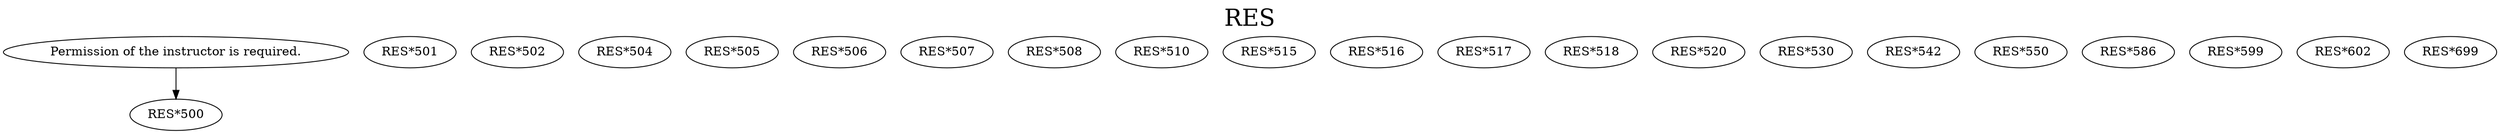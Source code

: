 digraph RES {
labelloc = "t";
label = "RES"
fontsize = 27;
"Permission of the instructor is required." -> "RES*500" [style=solid]
"RES*501"
"RES*502"
"RES*504"
"RES*505"
"RES*506"
"RES*507"
"RES*508"
"RES*510"
"RES*515"
"RES*516"
"RES*517"
"RES*518"
"RES*520"
"RES*530"
"RES*542"
"RES*550"
"RES*586"
"RES*599"
"RES*602"
"RES*699"
}
